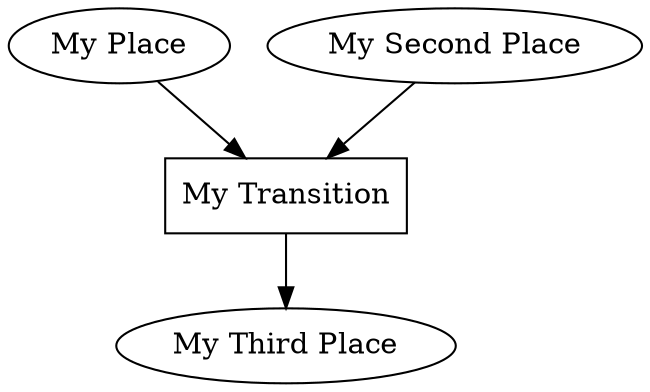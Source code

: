 digraph G {
"My Place"[shape="oval"];
"My Second Place"[shape="oval"];
"My Transition"[shape="rectangle"];
"My Place"->"My Transition";
"My Second Place"->"My Transition";
"My Third Place"[shape="oval"];
"My Transition"->"My Third Place";
}
